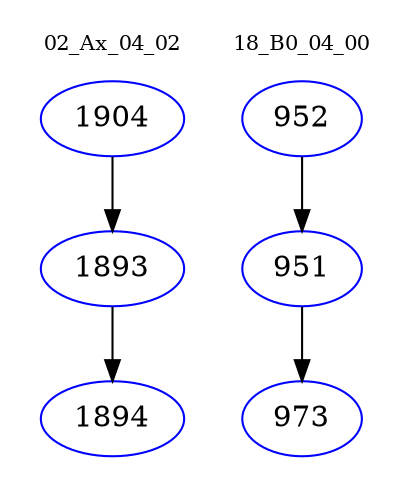 digraph{
subgraph cluster_0 {
color = white
label = "02_Ax_04_02";
fontsize=10;
T0_1904 [label="1904", color="blue"]
T0_1904 -> T0_1893 [color="black"]
T0_1893 [label="1893", color="blue"]
T0_1893 -> T0_1894 [color="black"]
T0_1894 [label="1894", color="blue"]
}
subgraph cluster_1 {
color = white
label = "18_B0_04_00";
fontsize=10;
T1_952 [label="952", color="blue"]
T1_952 -> T1_951 [color="black"]
T1_951 [label="951", color="blue"]
T1_951 -> T1_973 [color="black"]
T1_973 [label="973", color="blue"]
}
}
